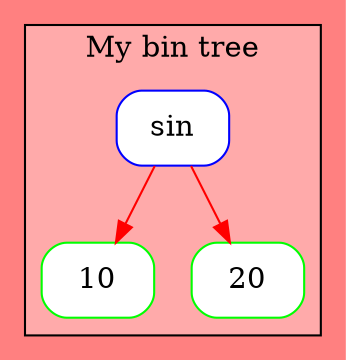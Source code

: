 digraph G
{
    rankdir = UD;
    bgcolor = "#ff8080";
    node  [style = filled, color = white];
    edge  [color = "darkgreen", fontcolor = "blue", fontsize = 15];

    subgraph cluster0
    {
        bgcolor = "#ffAAAA";        height  = 20        style   = filled;
        label   = "My bin tree";

        4418706864  [shape = "Mrecord", fillcolor = "#FFFFFF", label = "sin
", color = "#0000FF"];
        4418706864 -> 4418706816 [color = "#FF0000", weight = 10];
        4418706816  [shape = "Mrecord", fillcolor = "#FFFFFF", label = "10", color = "#00FF00"];
        4418706864 -> 4418706768 [color = "#FF0000",weight = 10];
        4418706768  [shape = "Mrecord", fillcolor = "#FFFFFF", label = "20", color = "#00FF00"];
    }
}